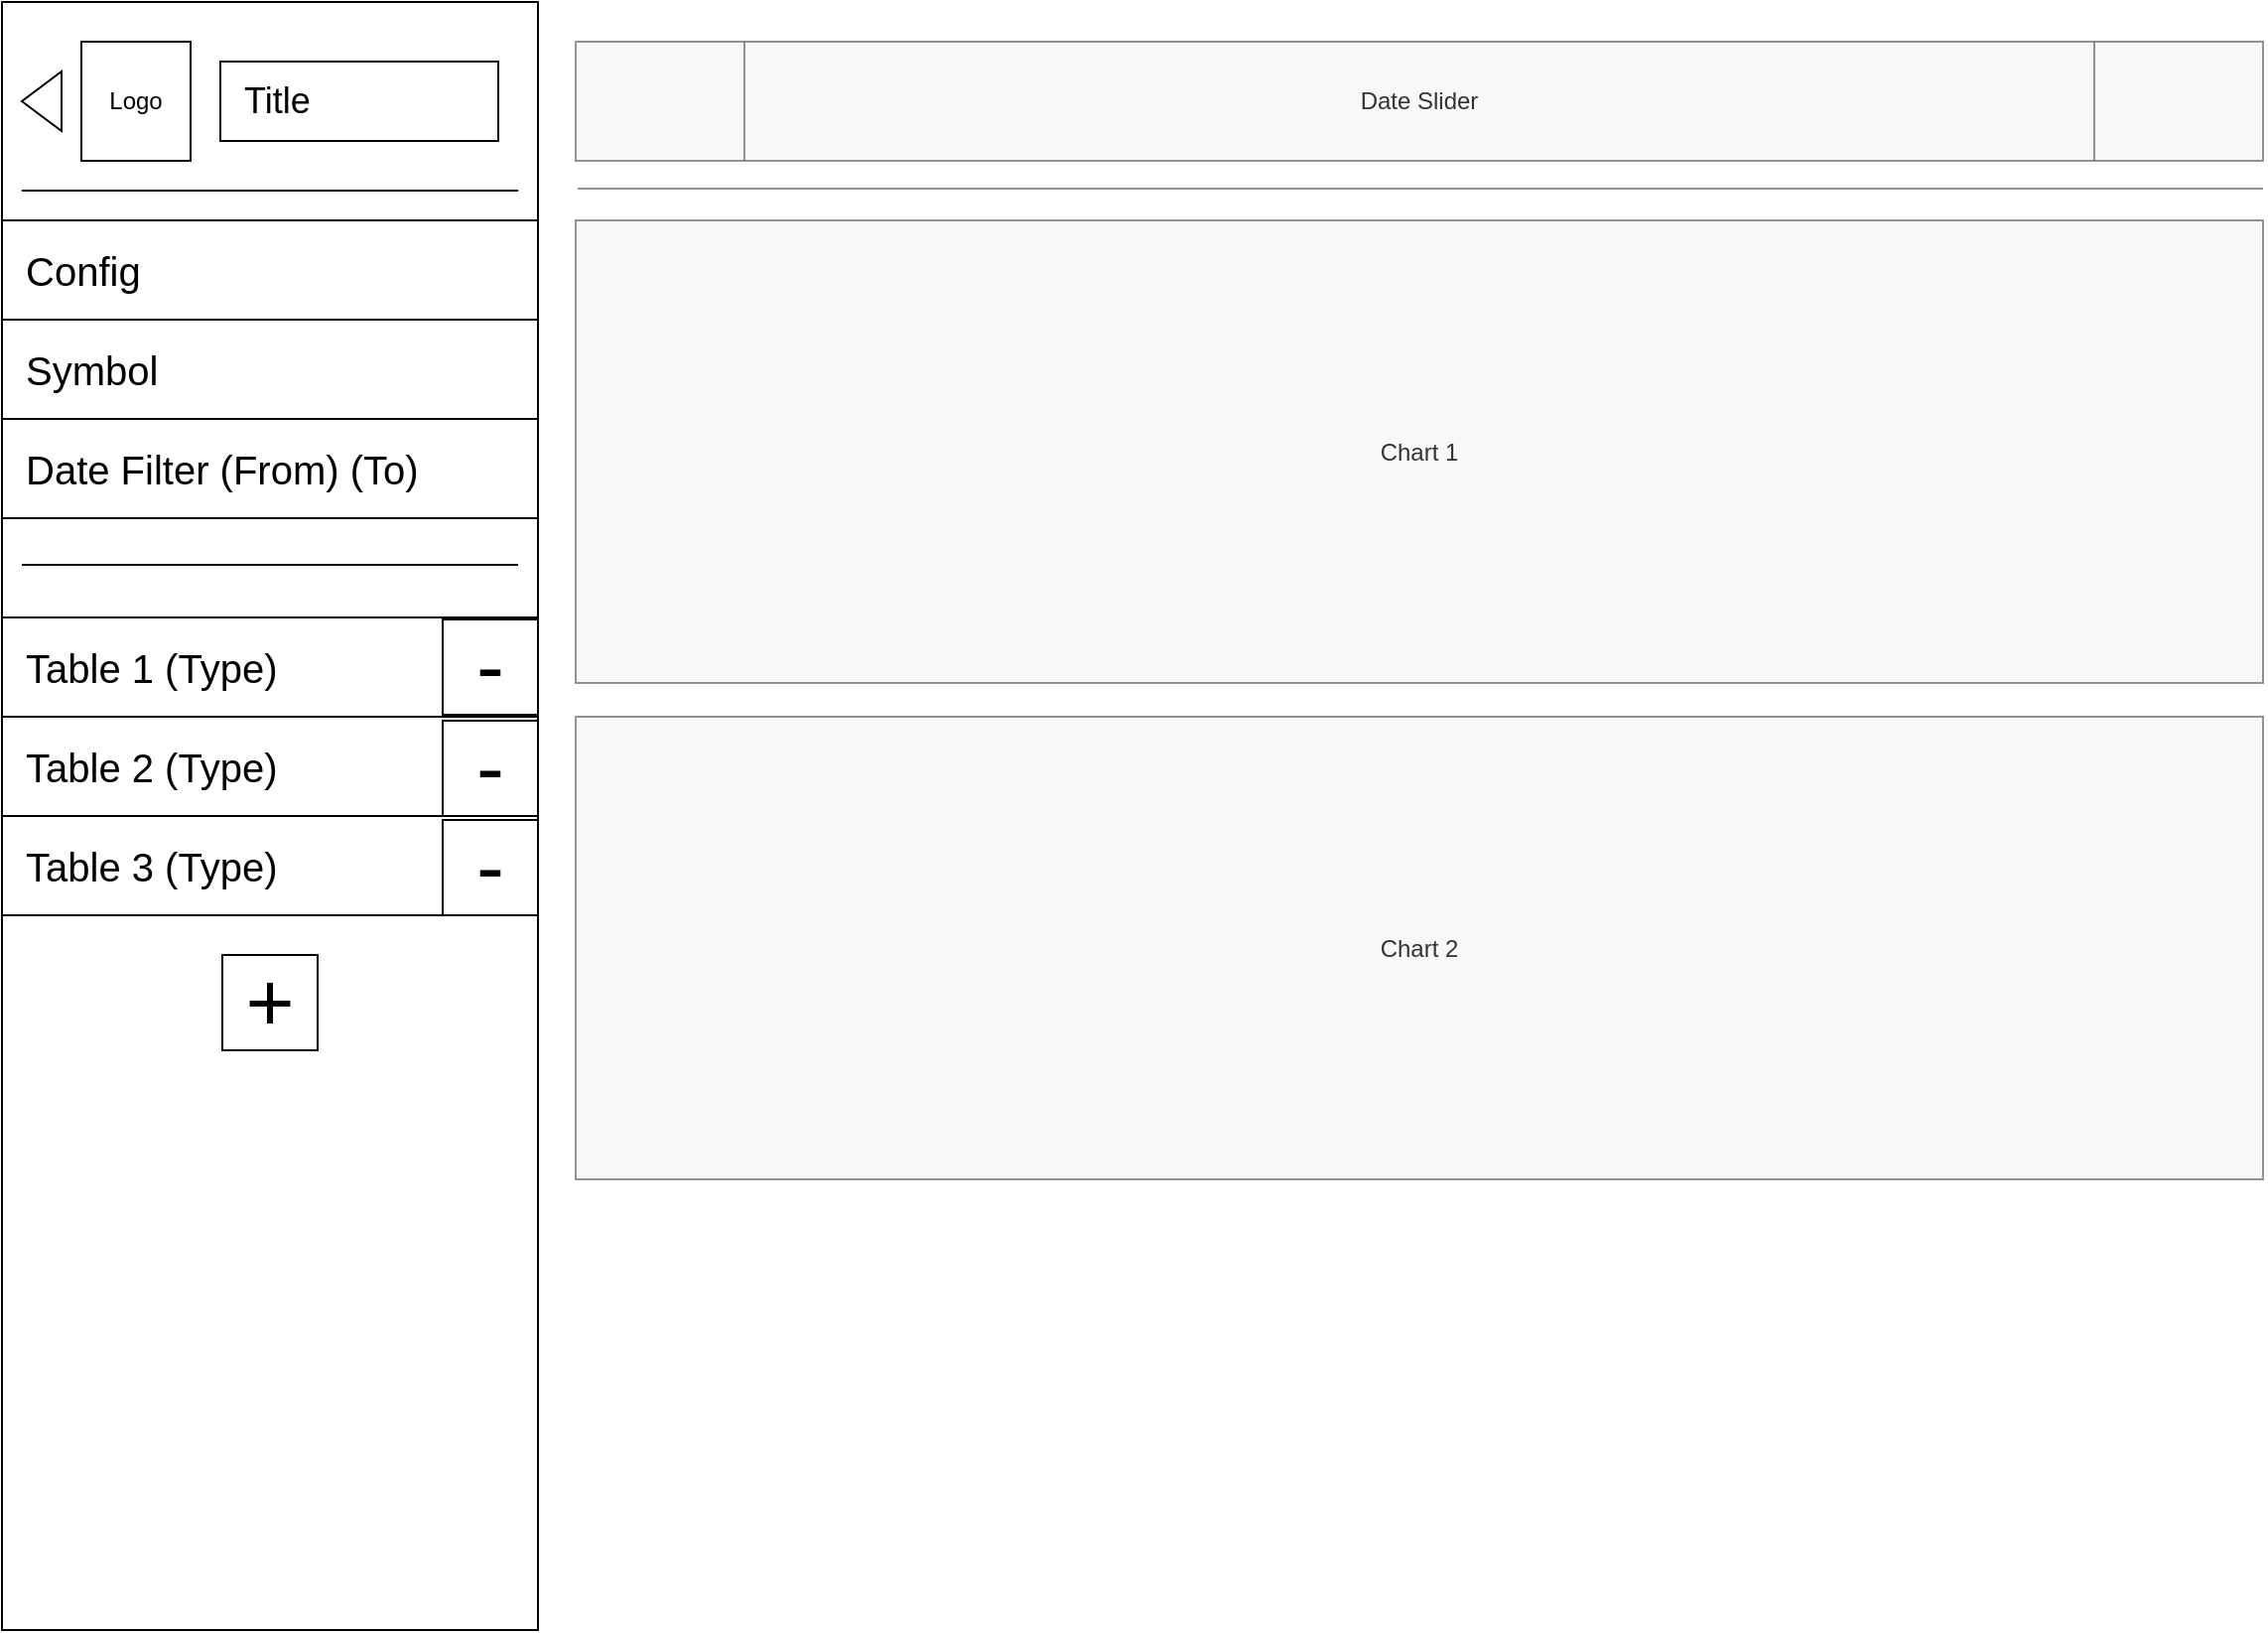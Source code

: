 <mxfile version="12.2.2" type="device" pages="6"><diagram id="vcpF3wvX3ar-29E41IMJ" name="Expanded Options"><mxGraphModel dx="1805" dy="1190" grid="1" gridSize="10" guides="1" tooltips="1" connect="1" arrows="1" fold="1" page="1" pageScale="1" pageWidth="1169" pageHeight="827" math="0" shadow="0"><root><mxCell id="0"/><mxCell id="1" parent="0"/><mxCell id="dUtFpPXj3SBVVwzJPfi9-1" value="Chart 1" style="rounded=0;whiteSpace=wrap;html=1;align=center;opacity=70;fillColor=#f5f5f5;strokeColor=#666666;fontColor=#333333;" parent="1" vertex="1"><mxGeometry x="290" y="110" width="850" height="233" as="geometry"/></mxCell><mxCell id="dUtFpPXj3SBVVwzJPfi9-2" value="Chart 2" style="rounded=0;whiteSpace=wrap;html=1;align=center;opacity=70;fillColor=#f5f5f5;strokeColor=#666666;fontColor=#333333;" parent="1" vertex="1"><mxGeometry x="290" y="360" width="850" height="233" as="geometry"/></mxCell><mxCell id="dUtFpPXj3SBVVwzJPfi9-3" value="" style="endArrow=none;html=1;opacity=70;fillColor=#f5f5f5;strokeColor=#666666;" parent="1" edge="1"><mxGeometry width="50" height="50" relative="1" as="geometry"><mxPoint x="291" y="94.0" as="sourcePoint"/><mxPoint x="1140" y="94" as="targetPoint"/></mxGeometry></mxCell><mxCell id="dUtFpPXj3SBVVwzJPfi9-4" value="Date Slider" style="shape=process;whiteSpace=wrap;html=1;backgroundOutline=1;align=center;opacity=70;fillColor=#f5f5f5;strokeColor=#666666;fontColor=#333333;" parent="1" vertex="1"><mxGeometry x="290" y="20" width="850" height="60" as="geometry"/></mxCell><mxCell id="plNB4Y8qLt00fZtuTLp0-1" value="" style="rounded=0;whiteSpace=wrap;html=1;" parent="1" vertex="1"><mxGeometry x="1" width="270" height="820" as="geometry"/></mxCell><mxCell id="plNB4Y8qLt00fZtuTLp0-2" value="Logo" style="rounded=0;whiteSpace=wrap;html=1;" parent="1" vertex="1"><mxGeometry x="41" y="20" width="55" height="60" as="geometry"/></mxCell><mxCell id="plNB4Y8qLt00fZtuTLp0-7" value="" style="endArrow=none;html=1;" parent="1" edge="1"><mxGeometry width="50" height="50" relative="1" as="geometry"><mxPoint x="261" y="95" as="sourcePoint"/><mxPoint x="11" y="95" as="targetPoint"/></mxGeometry></mxCell><mxCell id="plNB4Y8qLt00fZtuTLp0-8" value="&lt;font style=&quot;font-size: 20px&quot;&gt;Config&lt;/font&gt;" style="rounded=0;whiteSpace=wrap;html=1;align=left;spacingLeft=10;" parent="1" vertex="1"><mxGeometry x="1" y="110" width="270" height="50" as="geometry"/></mxCell><mxCell id="plNB4Y8qLt00fZtuTLp0-26" value="&lt;font style=&quot;font-size: 18px&quot;&gt;Title&lt;/font&gt;" style="rounded=0;whiteSpace=wrap;html=1;align=left;spacingLeft=10;" parent="1" vertex="1"><mxGeometry x="111" y="30" width="140" height="40" as="geometry"/></mxCell><mxCell id="plNB4Y8qLt00fZtuTLp0-33" value="" style="triangle;whiteSpace=wrap;html=1;align=left;rotation=-180;" parent="1" vertex="1"><mxGeometry x="11" y="35" width="20" height="30" as="geometry"/></mxCell><mxCell id="5sSUqrTJnv10UCMyIoX_-1" value="&lt;font style=&quot;font-size: 20px&quot;&gt;Table 1 (Type)&lt;/font&gt;" style="rounded=0;whiteSpace=wrap;html=1;align=left;spacingLeft=10;" parent="1" vertex="1"><mxGeometry x="1" y="310" width="270" height="50" as="geometry"/></mxCell><mxCell id="5sSUqrTJnv10UCMyIoX_-2" value="&lt;font style=&quot;font-size: 20px&quot;&gt;Table 2 (Type)&lt;/font&gt;" style="rounded=0;whiteSpace=wrap;html=1;align=left;spacingLeft=10;" parent="1" vertex="1"><mxGeometry x="1" y="360" width="270" height="50" as="geometry"/></mxCell><mxCell id="5sSUqrTJnv10UCMyIoX_-3" value="&lt;font style=&quot;font-size: 20px&quot;&gt;Table 3 (Type)&lt;/font&gt;" style="rounded=0;whiteSpace=wrap;html=1;align=left;spacingLeft=10;" parent="1" vertex="1"><mxGeometry x="1" y="410" width="270" height="50" as="geometry"/></mxCell><mxCell id="5sSUqrTJnv10UCMyIoX_-4" value="&lt;font style=&quot;font-size: 20px&quot;&gt;Date Filter (From) (To)&lt;/font&gt;" style="rounded=0;whiteSpace=wrap;html=1;align=left;spacingLeft=10;" parent="1" vertex="1"><mxGeometry x="1" y="210" width="270" height="50" as="geometry"/></mxCell><mxCell id="5sSUqrTJnv10UCMyIoX_-6" value="&lt;font style=&quot;font-size: 42px&quot;&gt;+&lt;/font&gt;" style="whiteSpace=wrap;html=1;aspect=fixed;align=center;" parent="1" vertex="1"><mxGeometry x="112" y="480" width="48" height="48" as="geometry"/></mxCell><mxCell id="5sSUqrTJnv10UCMyIoX_-7" value="&lt;font style=&quot;font-size: 20px&quot;&gt;Symbol&amp;nbsp;&lt;/font&gt;" style="rounded=0;whiteSpace=wrap;html=1;align=left;spacingLeft=10;" parent="1" vertex="1"><mxGeometry x="1" y="160" width="270" height="50" as="geometry"/></mxCell><mxCell id="5sSUqrTJnv10UCMyIoX_-9" value="" style="endArrow=none;html=1;" parent="1" edge="1"><mxGeometry width="50" height="50" relative="1" as="geometry"><mxPoint x="261" y="283.5" as="sourcePoint"/><mxPoint x="11" y="283.5" as="targetPoint"/></mxGeometry></mxCell><mxCell id="AJDTsNVlkvdGbrU3bg3x-1" value="&lt;font style=&quot;font-size: 42px&quot;&gt;-&lt;/font&gt;" style="whiteSpace=wrap;html=1;aspect=fixed;align=center;" vertex="1" parent="1"><mxGeometry x="223" y="311" width="48" height="48" as="geometry"/></mxCell><mxCell id="AJDTsNVlkvdGbrU3bg3x-2" value="&lt;font style=&quot;font-size: 42px&quot;&gt;-&lt;/font&gt;" style="whiteSpace=wrap;html=1;aspect=fixed;align=center;" vertex="1" parent="1"><mxGeometry x="223" y="362" width="48" height="48" as="geometry"/></mxCell><mxCell id="AJDTsNVlkvdGbrU3bg3x-3" value="&lt;font style=&quot;font-size: 42px&quot;&gt;-&lt;/font&gt;" style="whiteSpace=wrap;html=1;aspect=fixed;align=center;" vertex="1" parent="1"><mxGeometry x="223" y="412" width="48" height="48" as="geometry"/></mxCell></root></mxGraphModel></diagram><diagram id="jIpR_68fpQDvdgpxyyIG" name="Collapsed Options"><mxGraphModel dx="1444" dy="952" grid="1" gridSize="10" guides="1" tooltips="1" connect="1" arrows="1" fold="1" page="1" pageScale="1" pageWidth="1169" pageHeight="827" math="0" shadow="0"><root><mxCell id="3RZhWSknZ8Zhp3YgRH68-0"/><mxCell id="3RZhWSknZ8Zhp3YgRH68-1" parent="3RZhWSknZ8Zhp3YgRH68-0"/><mxCell id="ZO7V5nhZNibQ-UDZB_qX-0" value="" style="rounded=0;whiteSpace=wrap;html=1;" vertex="1" parent="3RZhWSknZ8Zhp3YgRH68-1"><mxGeometry x="1" width="79" height="820" as="geometry"/></mxCell><mxCell id="ZO7V5nhZNibQ-UDZB_qX-1" value="Logo" style="rounded=0;whiteSpace=wrap;html=1;" vertex="1" parent="3RZhWSknZ8Zhp3YgRH68-1"><mxGeometry x="13" y="20" width="55" height="60" as="geometry"/></mxCell><mxCell id="ZO7V5nhZNibQ-UDZB_qX-2" value="" style="endArrow=none;html=1;" edge="1" parent="3RZhWSknZ8Zhp3YgRH68-1"><mxGeometry width="50" height="50" relative="1" as="geometry"><mxPoint x="68" y="94" as="sourcePoint"/><mxPoint x="11" y="94" as="targetPoint"/></mxGeometry></mxCell><mxCell id="ZO7V5nhZNibQ-UDZB_qX-3" value="&lt;font style=&quot;font-size: 20px&quot;&gt;Logo&lt;/font&gt;" style="rounded=0;whiteSpace=wrap;html=1;align=left;spacingLeft=10;" vertex="1" parent="3RZhWSknZ8Zhp3YgRH68-1"><mxGeometry x="1" y="110" width="79" height="50" as="geometry"/></mxCell><mxCell id="ZO7V5nhZNibQ-UDZB_qX-4" value="&lt;font style=&quot;font-size: 20px&quot;&gt;Logo&lt;/font&gt;" style="rounded=0;whiteSpace=wrap;html=1;align=left;spacingLeft=10;" vertex="1" parent="3RZhWSknZ8Zhp3YgRH68-1"><mxGeometry x="1" y="160" width="79" height="50" as="geometry"/></mxCell><mxCell id="ZO7V5nhZNibQ-UDZB_qX-5" value="&lt;font style=&quot;font-size: 20px&quot;&gt;Logo&lt;/font&gt;" style="rounded=0;whiteSpace=wrap;html=1;align=left;spacingLeft=10;" vertex="1" parent="3RZhWSknZ8Zhp3YgRH68-1"><mxGeometry x="1" y="210" width="79" height="50" as="geometry"/></mxCell><mxCell id="ZO7V5nhZNibQ-UDZB_qX-19" value="Chart 1" style="rounded=0;whiteSpace=wrap;html=1;align=center;" vertex="1" parent="3RZhWSknZ8Zhp3YgRH68-1"><mxGeometry x="119" y="110" width="1012" height="233" as="geometry"/></mxCell><mxCell id="ZO7V5nhZNibQ-UDZB_qX-20" value="Chart 2" style="rounded=0;whiteSpace=wrap;html=1;align=center;" vertex="1" parent="3RZhWSknZ8Zhp3YgRH68-1"><mxGeometry x="119" y="360" width="1012" height="233" as="geometry"/></mxCell><mxCell id="Hukv8gk_AvY0xI63kaDn-0" value="" style="endArrow=none;html=1;" edge="1" parent="3RZhWSknZ8Zhp3YgRH68-1"><mxGeometry width="50" height="50" relative="1" as="geometry"><mxPoint x="120" y="94" as="sourcePoint"/><mxPoint x="1130" y="94" as="targetPoint"/></mxGeometry></mxCell><mxCell id="Hukv8gk_AvY0xI63kaDn-1" value="Date Slider" style="shape=process;whiteSpace=wrap;html=1;backgroundOutline=1;align=center;" vertex="1" parent="3RZhWSknZ8Zhp3YgRH68-1"><mxGeometry x="119" y="20" width="1011" height="60" as="geometry"/></mxCell></root></mxGraphModel></diagram><diagram id="9nQTVaNpPhuTVpDMwQxD" name="New Chart"><mxGraphModel dx="1444" dy="952" grid="1" gridSize="10" guides="1" tooltips="1" connect="1" arrows="1" fold="1" page="1" pageScale="1" pageWidth="1169" pageHeight="827" math="0" shadow="0"><root><mxCell id="PtmaT-V3KSELmYAzn7Xg-0"/><mxCell id="PtmaT-V3KSELmYAzn7Xg-1" parent="PtmaT-V3KSELmYAzn7Xg-0"/><mxCell id="h2Lzk7SB7bbaDN0SA7ex-0" value="Chart 1" style="rounded=0;whiteSpace=wrap;html=1;align=center;opacity=70;fillColor=#f5f5f5;strokeColor=#666666;fontColor=#333333;" vertex="1" parent="PtmaT-V3KSELmYAzn7Xg-1"><mxGeometry x="290" y="110" width="850" height="233" as="geometry"/></mxCell><mxCell id="h2Lzk7SB7bbaDN0SA7ex-1" value="Chart 2" style="rounded=0;whiteSpace=wrap;html=1;align=center;opacity=70;fillColor=#f5f5f5;strokeColor=#666666;fontColor=#333333;" vertex="1" parent="PtmaT-V3KSELmYAzn7Xg-1"><mxGeometry x="290" y="360" width="850" height="233" as="geometry"/></mxCell><mxCell id="h2Lzk7SB7bbaDN0SA7ex-2" value="" style="endArrow=none;html=1;opacity=70;fillColor=#f5f5f5;strokeColor=#666666;" edge="1" parent="PtmaT-V3KSELmYAzn7Xg-1"><mxGeometry width="50" height="50" relative="1" as="geometry"><mxPoint x="291" y="94" as="sourcePoint"/><mxPoint x="1140" y="94" as="targetPoint"/></mxGeometry></mxCell><mxCell id="h2Lzk7SB7bbaDN0SA7ex-3" value="Date Slider" style="shape=process;whiteSpace=wrap;html=1;backgroundOutline=1;align=center;opacity=70;fillColor=#f5f5f5;strokeColor=#666666;fontColor=#333333;" vertex="1" parent="PtmaT-V3KSELmYAzn7Xg-1"><mxGeometry x="290" y="20" width="850" height="60" as="geometry"/></mxCell><mxCell id="h2Lzk7SB7bbaDN0SA7ex-4" value="" style="rounded=0;whiteSpace=wrap;html=1;fillColor=#f5f5f5;strokeColor=#666666;fontColor=#333333;" vertex="1" parent="PtmaT-V3KSELmYAzn7Xg-1"><mxGeometry x="1" width="270" height="820" as="geometry"/></mxCell><mxCell id="h2Lzk7SB7bbaDN0SA7ex-5" value="Logo" style="rounded=0;whiteSpace=wrap;html=1;fillColor=#f5f5f5;strokeColor=#666666;fontColor=#333333;" vertex="1" parent="PtmaT-V3KSELmYAzn7Xg-1"><mxGeometry x="41" y="20" width="55" height="60" as="geometry"/></mxCell><mxCell id="h2Lzk7SB7bbaDN0SA7ex-6" value="" style="endArrow=none;html=1;fillColor=#f5f5f5;strokeColor=#666666;" edge="1" parent="PtmaT-V3KSELmYAzn7Xg-1"><mxGeometry width="50" height="50" relative="1" as="geometry"><mxPoint x="261" y="95" as="sourcePoint"/><mxPoint x="11" y="95" as="targetPoint"/></mxGeometry></mxCell><mxCell id="h2Lzk7SB7bbaDN0SA7ex-7" value="&lt;font style=&quot;font-size: 20px&quot;&gt;Config&lt;/font&gt;" style="rounded=0;whiteSpace=wrap;html=1;align=left;spacingLeft=10;fillColor=#f5f5f5;strokeColor=#666666;fontColor=#333333;" vertex="1" parent="PtmaT-V3KSELmYAzn7Xg-1"><mxGeometry x="1" y="110" width="270" height="50" as="geometry"/></mxCell><mxCell id="h2Lzk7SB7bbaDN0SA7ex-8" value="&lt;font style=&quot;font-size: 18px&quot;&gt;Title&lt;/font&gt;" style="rounded=0;whiteSpace=wrap;html=1;align=left;spacingLeft=10;fillColor=#f5f5f5;strokeColor=#666666;fontColor=#333333;" vertex="1" parent="PtmaT-V3KSELmYAzn7Xg-1"><mxGeometry x="111" y="30" width="140" height="40" as="geometry"/></mxCell><mxCell id="h2Lzk7SB7bbaDN0SA7ex-9" value="" style="triangle;whiteSpace=wrap;html=1;align=left;rotation=-180;fillColor=#f5f5f5;strokeColor=#666666;fontColor=#333333;" vertex="1" parent="PtmaT-V3KSELmYAzn7Xg-1"><mxGeometry x="11" y="35" width="20" height="30" as="geometry"/></mxCell><mxCell id="h2Lzk7SB7bbaDN0SA7ex-10" value="&lt;font style=&quot;font-size: 20px&quot;&gt;Table 1 (Type)&lt;/font&gt;" style="rounded=0;whiteSpace=wrap;html=1;align=left;spacingLeft=10;fillColor=#f5f5f5;strokeColor=#666666;fontColor=#333333;" vertex="1" parent="PtmaT-V3KSELmYAzn7Xg-1"><mxGeometry x="1" y="310" width="270" height="50" as="geometry"/></mxCell><mxCell id="h2Lzk7SB7bbaDN0SA7ex-11" value="&lt;font style=&quot;font-size: 20px&quot;&gt;Table 2 (Type)&lt;/font&gt;" style="rounded=0;whiteSpace=wrap;html=1;align=left;spacingLeft=10;fillColor=#f5f5f5;strokeColor=#666666;fontColor=#333333;" vertex="1" parent="PtmaT-V3KSELmYAzn7Xg-1"><mxGeometry x="1" y="360" width="270" height="50" as="geometry"/></mxCell><mxCell id="h2Lzk7SB7bbaDN0SA7ex-12" value="&lt;font style=&quot;font-size: 20px&quot;&gt;Table 3 (Type)&lt;/font&gt;" style="rounded=0;whiteSpace=wrap;html=1;align=left;spacingLeft=10;fillColor=#f5f5f5;strokeColor=#666666;fontColor=#333333;" vertex="1" parent="PtmaT-V3KSELmYAzn7Xg-1"><mxGeometry x="1" y="410" width="270" height="50" as="geometry"/></mxCell><mxCell id="h2Lzk7SB7bbaDN0SA7ex-13" value="&lt;font style=&quot;font-size: 20px&quot;&gt;Date Filter (From) (To)&lt;/font&gt;" style="rounded=0;whiteSpace=wrap;html=1;align=left;spacingLeft=10;fillColor=#f5f5f5;strokeColor=#666666;fontColor=#333333;" vertex="1" parent="PtmaT-V3KSELmYAzn7Xg-1"><mxGeometry x="1" y="210" width="270" height="50" as="geometry"/></mxCell><mxCell id="h2Lzk7SB7bbaDN0SA7ex-14" value="&lt;font style=&quot;font-size: 42px&quot;&gt;+&lt;/font&gt;" style="whiteSpace=wrap;html=1;aspect=fixed;align=center;fillColor=#f5f5f5;strokeColor=#666666;fontColor=#333333;" vertex="1" parent="PtmaT-V3KSELmYAzn7Xg-1"><mxGeometry x="112" y="480" width="48" height="48" as="geometry"/></mxCell><mxCell id="h2Lzk7SB7bbaDN0SA7ex-15" value="&lt;font style=&quot;font-size: 20px&quot;&gt;Symbol&amp;nbsp;&lt;/font&gt;" style="rounded=0;whiteSpace=wrap;html=1;align=left;spacingLeft=10;fillColor=#f5f5f5;strokeColor=#666666;fontColor=#333333;" vertex="1" parent="PtmaT-V3KSELmYAzn7Xg-1"><mxGeometry x="1" y="160" width="270" height="50" as="geometry"/></mxCell><mxCell id="h2Lzk7SB7bbaDN0SA7ex-16" value="" style="endArrow=none;html=1;fillColor=#f5f5f5;strokeColor=#666666;" edge="1" parent="PtmaT-V3KSELmYAzn7Xg-1"><mxGeometry width="50" height="50" relative="1" as="geometry"><mxPoint x="261" y="283.5" as="sourcePoint"/><mxPoint x="11" y="283.5" as="targetPoint"/></mxGeometry></mxCell><mxCell id="oYif7YsUqvG-U0qRR8Gr-2" value="" style="rounded=1;whiteSpace=wrap;html=1;fontSize=18;align=left;arcSize=4;" vertex="1" parent="PtmaT-V3KSELmYAzn7Xg-1"><mxGeometry x="210" y="104" width="790" height="396" as="geometry"/></mxCell><mxCell id="oYif7YsUqvG-U0qRR8Gr-3" value="Label" style="rounded=0;whiteSpace=wrap;html=1;fontSize=18;align=left;spacingLeft=10;" vertex="1" parent="PtmaT-V3KSELmYAzn7Xg-1"><mxGeometry x="230" y="130" width="740" height="60" as="geometry"/></mxCell><mxCell id="oYif7YsUqvG-U0qRR8Gr-5" value="Metric (Dropdown with search) (High vs low , Volume , Open , Close )" style="rounded=0;whiteSpace=wrap;html=1;fontSize=18;align=left;spacingLeft=10;" vertex="1" parent="PtmaT-V3KSELmYAzn7Xg-1"><mxGeometry x="230" y="200" width="740" height="60" as="geometry"/></mxCell><mxCell id="oYif7YsUqvG-U0qRR8Gr-6" value="Type (Dropdown with search) ( Bar , Line , Area , candle )" style="rounded=0;whiteSpace=wrap;html=1;fontSize=18;align=left;spacingLeft=10;" vertex="1" parent="PtmaT-V3KSELmYAzn7Xg-1"><mxGeometry x="230" y="272" width="740" height="60" as="geometry"/></mxCell><mxCell id="h66z4oycvXU-Q-vO_8N2-0" value="cancel" style="rounded=0;whiteSpace=wrap;html=1;fontSize=18;align=center;" vertex="1" parent="PtmaT-V3KSELmYAzn7Xg-1"><mxGeometry x="715" y="420" width="120" height="60" as="geometry"/></mxCell><mxCell id="h66z4oycvXU-Q-vO_8N2-1" value="Ok" style="rounded=0;whiteSpace=wrap;html=1;fontSize=18;align=center;" vertex="1" parent="PtmaT-V3KSELmYAzn7Xg-1"><mxGeometry x="850" y="420" width="120" height="60" as="geometry"/></mxCell></root></mxGraphModel></diagram><diagram id="7Ibnhez4AHd_SazjWH7_" name="Configs"><mxGraphModel dx="1444" dy="952" grid="1" gridSize="10" guides="1" tooltips="1" connect="1" arrows="1" fold="1" page="1" pageScale="1" pageWidth="1169" pageHeight="827" math="0" shadow="0"><root><mxCell id="-zypIA09pLao9LL_yCcn-0"/><mxCell id="-zypIA09pLao9LL_yCcn-1" parent="-zypIA09pLao9LL_yCcn-0"/><mxCell id="AcDVjXg5tICfCnUzzCCx-0" value="Chart 1" style="rounded=0;whiteSpace=wrap;html=1;align=center;opacity=70;fillColor=#f5f5f5;strokeColor=#666666;fontColor=#333333;" vertex="1" parent="-zypIA09pLao9LL_yCcn-1"><mxGeometry x="290" y="110" width="850" height="233" as="geometry"/></mxCell><mxCell id="AcDVjXg5tICfCnUzzCCx-1" value="Chart 2" style="rounded=0;whiteSpace=wrap;html=1;align=center;opacity=70;fillColor=#f5f5f5;strokeColor=#666666;fontColor=#333333;" vertex="1" parent="-zypIA09pLao9LL_yCcn-1"><mxGeometry x="290" y="360" width="850" height="233" as="geometry"/></mxCell><mxCell id="AcDVjXg5tICfCnUzzCCx-2" value="" style="endArrow=none;html=1;opacity=70;fillColor=#f5f5f5;strokeColor=#666666;" edge="1" parent="-zypIA09pLao9LL_yCcn-1"><mxGeometry width="50" height="50" relative="1" as="geometry"><mxPoint x="291" y="94" as="sourcePoint"/><mxPoint x="1140" y="94" as="targetPoint"/></mxGeometry></mxCell><mxCell id="AcDVjXg5tICfCnUzzCCx-3" value="Date Slider" style="shape=process;whiteSpace=wrap;html=1;backgroundOutline=1;align=center;opacity=70;fillColor=#f5f5f5;strokeColor=#666666;fontColor=#333333;" vertex="1" parent="-zypIA09pLao9LL_yCcn-1"><mxGeometry x="290" y="20" width="850" height="60" as="geometry"/></mxCell><mxCell id="AcDVjXg5tICfCnUzzCCx-4" value="" style="rounded=0;whiteSpace=wrap;html=1;fillColor=#f5f5f5;strokeColor=#666666;fontColor=#333333;" vertex="1" parent="-zypIA09pLao9LL_yCcn-1"><mxGeometry x="1" width="270" height="820" as="geometry"/></mxCell><mxCell id="AcDVjXg5tICfCnUzzCCx-5" value="Logo" style="rounded=0;whiteSpace=wrap;html=1;fillColor=#f5f5f5;strokeColor=#666666;fontColor=#333333;" vertex="1" parent="-zypIA09pLao9LL_yCcn-1"><mxGeometry x="41" y="20" width="55" height="60" as="geometry"/></mxCell><mxCell id="AcDVjXg5tICfCnUzzCCx-6" value="" style="endArrow=none;html=1;fillColor=#f5f5f5;strokeColor=#666666;" edge="1" parent="-zypIA09pLao9LL_yCcn-1"><mxGeometry width="50" height="50" relative="1" as="geometry"><mxPoint x="261" y="95" as="sourcePoint"/><mxPoint x="11" y="95" as="targetPoint"/></mxGeometry></mxCell><mxCell id="AcDVjXg5tICfCnUzzCCx-7" value="&lt;font style=&quot;font-size: 20px&quot;&gt;Config&lt;/font&gt;" style="rounded=0;whiteSpace=wrap;html=1;align=left;spacingLeft=10;fillColor=#f5f5f5;strokeColor=#666666;fontColor=#333333;" vertex="1" parent="-zypIA09pLao9LL_yCcn-1"><mxGeometry x="1" y="110" width="270" height="50" as="geometry"/></mxCell><mxCell id="AcDVjXg5tICfCnUzzCCx-8" value="&lt;font style=&quot;font-size: 18px&quot;&gt;Title&lt;/font&gt;" style="rounded=0;whiteSpace=wrap;html=1;align=left;spacingLeft=10;fillColor=#f5f5f5;strokeColor=#666666;fontColor=#333333;" vertex="1" parent="-zypIA09pLao9LL_yCcn-1"><mxGeometry x="111" y="30" width="140" height="40" as="geometry"/></mxCell><mxCell id="AcDVjXg5tICfCnUzzCCx-9" value="" style="triangle;whiteSpace=wrap;html=1;align=left;rotation=-180;fillColor=#f5f5f5;strokeColor=#666666;fontColor=#333333;" vertex="1" parent="-zypIA09pLao9LL_yCcn-1"><mxGeometry x="11" y="35" width="20" height="30" as="geometry"/></mxCell><mxCell id="AcDVjXg5tICfCnUzzCCx-10" value="&lt;font style=&quot;font-size: 20px&quot;&gt;Table 1 (Type)&lt;/font&gt;" style="rounded=0;whiteSpace=wrap;html=1;align=left;spacingLeft=10;fillColor=#f5f5f5;strokeColor=#666666;fontColor=#333333;" vertex="1" parent="-zypIA09pLao9LL_yCcn-1"><mxGeometry x="1" y="310" width="270" height="50" as="geometry"/></mxCell><mxCell id="AcDVjXg5tICfCnUzzCCx-11" value="&lt;font style=&quot;font-size: 20px&quot;&gt;Table 2 (Type)&lt;/font&gt;" style="rounded=0;whiteSpace=wrap;html=1;align=left;spacingLeft=10;fillColor=#f5f5f5;strokeColor=#666666;fontColor=#333333;" vertex="1" parent="-zypIA09pLao9LL_yCcn-1"><mxGeometry x="1" y="360" width="270" height="50" as="geometry"/></mxCell><mxCell id="AcDVjXg5tICfCnUzzCCx-12" value="&lt;font style=&quot;font-size: 20px&quot;&gt;Table 3 (Type)&lt;/font&gt;" style="rounded=0;whiteSpace=wrap;html=1;align=left;spacingLeft=10;fillColor=#f5f5f5;strokeColor=#666666;fontColor=#333333;" vertex="1" parent="-zypIA09pLao9LL_yCcn-1"><mxGeometry x="1" y="410" width="270" height="50" as="geometry"/></mxCell><mxCell id="AcDVjXg5tICfCnUzzCCx-13" value="&lt;font style=&quot;font-size: 20px&quot;&gt;Date Filter (From) (To)&lt;/font&gt;" style="rounded=0;whiteSpace=wrap;html=1;align=left;spacingLeft=10;fillColor=#f5f5f5;strokeColor=#666666;fontColor=#333333;" vertex="1" parent="-zypIA09pLao9LL_yCcn-1"><mxGeometry x="1" y="210" width="270" height="50" as="geometry"/></mxCell><mxCell id="AcDVjXg5tICfCnUzzCCx-14" value="&lt;font style=&quot;font-size: 42px&quot;&gt;+&lt;/font&gt;" style="whiteSpace=wrap;html=1;aspect=fixed;align=center;fillColor=#f5f5f5;strokeColor=#666666;fontColor=#333333;" vertex="1" parent="-zypIA09pLao9LL_yCcn-1"><mxGeometry x="112" y="480" width="48" height="48" as="geometry"/></mxCell><mxCell id="AcDVjXg5tICfCnUzzCCx-15" value="&lt;font style=&quot;font-size: 20px&quot;&gt;Symbol&amp;nbsp;&lt;/font&gt;" style="rounded=0;whiteSpace=wrap;html=1;align=left;spacingLeft=10;fillColor=#f5f5f5;strokeColor=#666666;fontColor=#333333;" vertex="1" parent="-zypIA09pLao9LL_yCcn-1"><mxGeometry x="1" y="160" width="270" height="50" as="geometry"/></mxCell><mxCell id="AcDVjXg5tICfCnUzzCCx-16" value="" style="endArrow=none;html=1;fillColor=#f5f5f5;strokeColor=#666666;" edge="1" parent="-zypIA09pLao9LL_yCcn-1"><mxGeometry width="50" height="50" relative="1" as="geometry"><mxPoint x="261" y="283.5" as="sourcePoint"/><mxPoint x="11" y="283.5" as="targetPoint"/></mxGeometry></mxCell><mxCell id="AcDVjXg5tICfCnUzzCCx-17" value="" style="rounded=1;whiteSpace=wrap;html=1;fontSize=18;align=left;arcSize=4;" vertex="1" parent="-zypIA09pLao9LL_yCcn-1"><mxGeometry x="210" y="104" width="790" height="396" as="geometry"/></mxCell><mxCell id="AcDVjXg5tICfCnUzzCCx-18" value="API" style="rounded=0;whiteSpace=wrap;html=1;fontSize=18;align=left;spacingLeft=10;" vertex="1" parent="-zypIA09pLao9LL_yCcn-1"><mxGeometry x="230" y="130" width="190" height="60" as="geometry"/></mxCell><mxCell id="AcDVjXg5tICfCnUzzCCx-19" value="API Key" style="rounded=0;whiteSpace=wrap;html=1;fontSize=18;align=left;spacingLeft=10;" vertex="1" parent="-zypIA09pLao9LL_yCcn-1"><mxGeometry x="230" y="200" width="190" height="60" as="geometry"/></mxCell><mxCell id="AcDVjXg5tICfCnUzzCCx-20" value="Description on how to get api key" style="rounded=0;whiteSpace=wrap;html=1;fontSize=18;align=left;spacingLeft=10;" vertex="1" parent="-zypIA09pLao9LL_yCcn-1"><mxGeometry x="230" y="272" width="740" height="128" as="geometry"/></mxCell><mxCell id="AcDVjXg5tICfCnUzzCCx-21" value="Drop down with Search" style="rounded=0;whiteSpace=wrap;html=1;fontSize=18;align=left;spacingLeft=10;" vertex="1" parent="-zypIA09pLao9LL_yCcn-1"><mxGeometry x="430" y="130" width="540" height="60" as="geometry"/></mxCell><mxCell id="AcDVjXg5tICfCnUzzCCx-22" value="Enter Here ..." style="rounded=0;whiteSpace=wrap;html=1;fontSize=18;align=left;spacingLeft=10;" vertex="1" parent="-zypIA09pLao9LL_yCcn-1"><mxGeometry x="430" y="201" width="540" height="60" as="geometry"/></mxCell><mxCell id="APTyrpDeAbVoBsRG7sbj-0" value="cancel" style="rounded=0;whiteSpace=wrap;html=1;fontSize=18;align=center;" vertex="1" parent="-zypIA09pLao9LL_yCcn-1"><mxGeometry x="715" y="420" width="120" height="60" as="geometry"/></mxCell><mxCell id="APTyrpDeAbVoBsRG7sbj-1" value="Ok" style="rounded=0;whiteSpace=wrap;html=1;fontSize=18;align=center;" vertex="1" parent="-zypIA09pLao9LL_yCcn-1"><mxGeometry x="850" y="420" width="120" height="60" as="geometry"/></mxCell></root></mxGraphModel></diagram><diagram id="qxdO54EPIc5CxnVdJ3iC" name="Symbol"><mxGraphModel dx="1444" dy="952" grid="1" gridSize="10" guides="1" tooltips="1" connect="1" arrows="1" fold="1" page="1" pageScale="1" pageWidth="1169" pageHeight="827" math="0" shadow="0"><root><mxCell id="uzBQLBHfV5fav9YgDMfh-0"/><mxCell id="uzBQLBHfV5fav9YgDMfh-1" parent="uzBQLBHfV5fav9YgDMfh-0"/><mxCell id="HvtdguAOEfQaVyV0ih4w-0" value="Chart 1" style="rounded=0;whiteSpace=wrap;html=1;align=center;opacity=70;fillColor=#f5f5f5;strokeColor=#666666;fontColor=#333333;" vertex="1" parent="uzBQLBHfV5fav9YgDMfh-1"><mxGeometry x="290" y="110" width="850" height="233" as="geometry"/></mxCell><mxCell id="HvtdguAOEfQaVyV0ih4w-1" value="Chart 2" style="rounded=0;whiteSpace=wrap;html=1;align=center;opacity=70;fillColor=#f5f5f5;strokeColor=#666666;fontColor=#333333;" vertex="1" parent="uzBQLBHfV5fav9YgDMfh-1"><mxGeometry x="290" y="360" width="850" height="233" as="geometry"/></mxCell><mxCell id="HvtdguAOEfQaVyV0ih4w-2" value="" style="endArrow=none;html=1;opacity=70;fillColor=#f5f5f5;strokeColor=#666666;" edge="1" parent="uzBQLBHfV5fav9YgDMfh-1"><mxGeometry width="50" height="50" relative="1" as="geometry"><mxPoint x="291" y="94" as="sourcePoint"/><mxPoint x="1140" y="94" as="targetPoint"/></mxGeometry></mxCell><mxCell id="HvtdguAOEfQaVyV0ih4w-3" value="Date Slider" style="shape=process;whiteSpace=wrap;html=1;backgroundOutline=1;align=center;opacity=70;fillColor=#f5f5f5;strokeColor=#666666;fontColor=#333333;" vertex="1" parent="uzBQLBHfV5fav9YgDMfh-1"><mxGeometry x="290" y="20" width="850" height="60" as="geometry"/></mxCell><mxCell id="HvtdguAOEfQaVyV0ih4w-4" value="" style="rounded=0;whiteSpace=wrap;html=1;fillColor=#f5f5f5;strokeColor=#666666;fontColor=#333333;" vertex="1" parent="uzBQLBHfV5fav9YgDMfh-1"><mxGeometry x="1" width="270" height="820" as="geometry"/></mxCell><mxCell id="HvtdguAOEfQaVyV0ih4w-5" value="Logo" style="rounded=0;whiteSpace=wrap;html=1;fillColor=#f5f5f5;strokeColor=#666666;fontColor=#333333;" vertex="1" parent="uzBQLBHfV5fav9YgDMfh-1"><mxGeometry x="41" y="20" width="55" height="60" as="geometry"/></mxCell><mxCell id="HvtdguAOEfQaVyV0ih4w-6" value="" style="endArrow=none;html=1;fillColor=#f5f5f5;strokeColor=#666666;" edge="1" parent="uzBQLBHfV5fav9YgDMfh-1"><mxGeometry width="50" height="50" relative="1" as="geometry"><mxPoint x="261" y="95" as="sourcePoint"/><mxPoint x="11" y="95" as="targetPoint"/></mxGeometry></mxCell><mxCell id="HvtdguAOEfQaVyV0ih4w-7" value="&lt;font style=&quot;font-size: 20px&quot;&gt;Config&lt;/font&gt;" style="rounded=0;whiteSpace=wrap;html=1;align=left;spacingLeft=10;fillColor=#f5f5f5;strokeColor=#666666;fontColor=#333333;" vertex="1" parent="uzBQLBHfV5fav9YgDMfh-1"><mxGeometry x="1" y="110" width="270" height="50" as="geometry"/></mxCell><mxCell id="HvtdguAOEfQaVyV0ih4w-8" value="&lt;font style=&quot;font-size: 18px&quot;&gt;Title&lt;/font&gt;" style="rounded=0;whiteSpace=wrap;html=1;align=left;spacingLeft=10;fillColor=#f5f5f5;strokeColor=#666666;fontColor=#333333;" vertex="1" parent="uzBQLBHfV5fav9YgDMfh-1"><mxGeometry x="111" y="30" width="140" height="40" as="geometry"/></mxCell><mxCell id="HvtdguAOEfQaVyV0ih4w-9" value="" style="triangle;whiteSpace=wrap;html=1;align=left;rotation=-180;fillColor=#f5f5f5;strokeColor=#666666;fontColor=#333333;" vertex="1" parent="uzBQLBHfV5fav9YgDMfh-1"><mxGeometry x="11" y="35" width="20" height="30" as="geometry"/></mxCell><mxCell id="HvtdguAOEfQaVyV0ih4w-10" value="&lt;font style=&quot;font-size: 20px&quot;&gt;Table 1 (Type)&lt;/font&gt;" style="rounded=0;whiteSpace=wrap;html=1;align=left;spacingLeft=10;fillColor=#f5f5f5;strokeColor=#666666;fontColor=#333333;" vertex="1" parent="uzBQLBHfV5fav9YgDMfh-1"><mxGeometry x="1" y="310" width="270" height="50" as="geometry"/></mxCell><mxCell id="HvtdguAOEfQaVyV0ih4w-11" value="&lt;font style=&quot;font-size: 20px&quot;&gt;Table 2 (Type)&lt;/font&gt;" style="rounded=0;whiteSpace=wrap;html=1;align=left;spacingLeft=10;fillColor=#f5f5f5;strokeColor=#666666;fontColor=#333333;" vertex="1" parent="uzBQLBHfV5fav9YgDMfh-1"><mxGeometry x="1" y="360" width="270" height="50" as="geometry"/></mxCell><mxCell id="HvtdguAOEfQaVyV0ih4w-12" value="&lt;font style=&quot;font-size: 20px&quot;&gt;Table 3 (Type)&lt;/font&gt;" style="rounded=0;whiteSpace=wrap;html=1;align=left;spacingLeft=10;fillColor=#f5f5f5;strokeColor=#666666;fontColor=#333333;" vertex="1" parent="uzBQLBHfV5fav9YgDMfh-1"><mxGeometry x="1" y="410" width="270" height="50" as="geometry"/></mxCell><mxCell id="HvtdguAOEfQaVyV0ih4w-13" value="&lt;font style=&quot;font-size: 20px&quot;&gt;Date Filter (From) (To)&lt;/font&gt;" style="rounded=0;whiteSpace=wrap;html=1;align=left;spacingLeft=10;fillColor=#f5f5f5;strokeColor=#666666;fontColor=#333333;" vertex="1" parent="uzBQLBHfV5fav9YgDMfh-1"><mxGeometry x="1" y="210" width="270" height="50" as="geometry"/></mxCell><mxCell id="HvtdguAOEfQaVyV0ih4w-14" value="&lt;font style=&quot;font-size: 42px&quot;&gt;+&lt;/font&gt;" style="whiteSpace=wrap;html=1;aspect=fixed;align=center;fillColor=#f5f5f5;strokeColor=#666666;fontColor=#333333;" vertex="1" parent="uzBQLBHfV5fav9YgDMfh-1"><mxGeometry x="112" y="480" width="48" height="48" as="geometry"/></mxCell><mxCell id="HvtdguAOEfQaVyV0ih4w-15" value="&lt;font style=&quot;font-size: 20px&quot;&gt;Symbol&amp;nbsp;&lt;/font&gt;" style="rounded=0;whiteSpace=wrap;html=1;align=left;spacingLeft=10;fillColor=#f5f5f5;strokeColor=#666666;fontColor=#333333;" vertex="1" parent="uzBQLBHfV5fav9YgDMfh-1"><mxGeometry x="1" y="160" width="270" height="50" as="geometry"/></mxCell><mxCell id="HvtdguAOEfQaVyV0ih4w-16" value="" style="endArrow=none;html=1;fillColor=#f5f5f5;strokeColor=#666666;" edge="1" parent="uzBQLBHfV5fav9YgDMfh-1"><mxGeometry width="50" height="50" relative="1" as="geometry"><mxPoint x="261" y="283.5" as="sourcePoint"/><mxPoint x="11" y="283.5" as="targetPoint"/></mxGeometry></mxCell><mxCell id="HvtdguAOEfQaVyV0ih4w-17" value="" style="rounded=1;whiteSpace=wrap;html=1;fontSize=18;align=left;arcSize=4;" vertex="1" parent="uzBQLBHfV5fav9YgDMfh-1"><mxGeometry x="210" y="104" width="790" height="396" as="geometry"/></mxCell><mxCell id="HvtdguAOEfQaVyV0ih4w-20" value="Scrollable list of results" style="rounded=0;whiteSpace=wrap;html=1;fontSize=18;align=left;spacingLeft=10;" vertex="1" parent="uzBQLBHfV5fav9YgDMfh-1"><mxGeometry x="230" y="205" width="740" height="190" as="geometry"/></mxCell><mxCell id="HvtdguAOEfQaVyV0ih4w-21" value="Search Bar" style="rounded=0;whiteSpace=wrap;html=1;fontSize=18;align=left;spacingLeft=10;" vertex="1" parent="uzBQLBHfV5fav9YgDMfh-1"><mxGeometry x="230" y="130" width="740" height="60" as="geometry"/></mxCell><mxCell id="HvtdguAOEfQaVyV0ih4w-23" value="cancel" style="rounded=0;whiteSpace=wrap;html=1;fontSize=18;align=center;" vertex="1" parent="uzBQLBHfV5fav9YgDMfh-1"><mxGeometry x="715" y="420" width="120" height="60" as="geometry"/></mxCell><mxCell id="HvtdguAOEfQaVyV0ih4w-24" value="Ok" style="rounded=0;whiteSpace=wrap;html=1;fontSize=18;align=center;" vertex="1" parent="uzBQLBHfV5fav9YgDMfh-1"><mxGeometry x="850" y="420" width="120" height="60" as="geometry"/></mxCell><mxCell id="HvtdguAOEfQaVyV0ih4w-25" value="" style="shape=process;whiteSpace=wrap;html=1;backgroundOutline=1;fontSize=18;align=left;rotation=90;" vertex="1" parent="uzBQLBHfV5fav9YgDMfh-1"><mxGeometry x="860" y="285" width="190" height="30" as="geometry"/></mxCell></root></mxGraphModel></diagram><diagram id="I5kN2amckbJoqW_Rpret" name="Date Filter"><mxGraphModel dx="1444" dy="952" grid="1" gridSize="10" guides="1" tooltips="1" connect="1" arrows="1" fold="1" page="1" pageScale="1" pageWidth="1169" pageHeight="827" math="0" shadow="0"><root><mxCell id="56UkTIIlAaeuLhXL_nhk-0"/><mxCell id="56UkTIIlAaeuLhXL_nhk-1" parent="56UkTIIlAaeuLhXL_nhk-0"/><mxCell id="AKe7d6CT--W-XBWlBtJ6-0" value="Chart 1" style="rounded=0;whiteSpace=wrap;html=1;align=center;opacity=70;fillColor=#f5f5f5;strokeColor=#666666;fontColor=#333333;" vertex="1" parent="56UkTIIlAaeuLhXL_nhk-1"><mxGeometry x="290" y="110" width="850" height="233" as="geometry"/></mxCell><mxCell id="AKe7d6CT--W-XBWlBtJ6-1" value="Chart 2" style="rounded=0;whiteSpace=wrap;html=1;align=center;opacity=70;fillColor=#f5f5f5;strokeColor=#666666;fontColor=#333333;" vertex="1" parent="56UkTIIlAaeuLhXL_nhk-1"><mxGeometry x="290" y="360" width="850" height="233" as="geometry"/></mxCell><mxCell id="AKe7d6CT--W-XBWlBtJ6-2" value="" style="endArrow=none;html=1;opacity=70;fillColor=#f5f5f5;strokeColor=#666666;" edge="1" parent="56UkTIIlAaeuLhXL_nhk-1"><mxGeometry width="50" height="50" relative="1" as="geometry"><mxPoint x="291" y="94" as="sourcePoint"/><mxPoint x="1140" y="94" as="targetPoint"/></mxGeometry></mxCell><mxCell id="AKe7d6CT--W-XBWlBtJ6-3" value="Date Slider" style="shape=process;whiteSpace=wrap;html=1;backgroundOutline=1;align=center;opacity=70;fillColor=#f5f5f5;strokeColor=#666666;fontColor=#333333;" vertex="1" parent="56UkTIIlAaeuLhXL_nhk-1"><mxGeometry x="290" y="20" width="850" height="60" as="geometry"/></mxCell><mxCell id="AKe7d6CT--W-XBWlBtJ6-4" value="" style="rounded=0;whiteSpace=wrap;html=1;fillColor=#f5f5f5;strokeColor=#666666;fontColor=#333333;" vertex="1" parent="56UkTIIlAaeuLhXL_nhk-1"><mxGeometry x="1" width="270" height="820" as="geometry"/></mxCell><mxCell id="AKe7d6CT--W-XBWlBtJ6-5" value="Logo" style="rounded=0;whiteSpace=wrap;html=1;fillColor=#f5f5f5;strokeColor=#666666;fontColor=#333333;" vertex="1" parent="56UkTIIlAaeuLhXL_nhk-1"><mxGeometry x="41" y="20" width="55" height="60" as="geometry"/></mxCell><mxCell id="AKe7d6CT--W-XBWlBtJ6-6" value="" style="endArrow=none;html=1;fillColor=#f5f5f5;strokeColor=#666666;" edge="1" parent="56UkTIIlAaeuLhXL_nhk-1"><mxGeometry width="50" height="50" relative="1" as="geometry"><mxPoint x="261" y="95" as="sourcePoint"/><mxPoint x="11" y="95" as="targetPoint"/></mxGeometry></mxCell><mxCell id="AKe7d6CT--W-XBWlBtJ6-7" value="&lt;font style=&quot;font-size: 20px&quot;&gt;Config&lt;/font&gt;" style="rounded=0;whiteSpace=wrap;html=1;align=left;spacingLeft=10;fillColor=#f5f5f5;strokeColor=#666666;fontColor=#333333;" vertex="1" parent="56UkTIIlAaeuLhXL_nhk-1"><mxGeometry x="1" y="110" width="270" height="50" as="geometry"/></mxCell><mxCell id="AKe7d6CT--W-XBWlBtJ6-8" value="&lt;font style=&quot;font-size: 18px&quot;&gt;Title&lt;/font&gt;" style="rounded=0;whiteSpace=wrap;html=1;align=left;spacingLeft=10;fillColor=#f5f5f5;strokeColor=#666666;fontColor=#333333;" vertex="1" parent="56UkTIIlAaeuLhXL_nhk-1"><mxGeometry x="111" y="30" width="140" height="40" as="geometry"/></mxCell><mxCell id="AKe7d6CT--W-XBWlBtJ6-9" value="" style="triangle;whiteSpace=wrap;html=1;align=left;rotation=-180;fillColor=#f5f5f5;strokeColor=#666666;fontColor=#333333;" vertex="1" parent="56UkTIIlAaeuLhXL_nhk-1"><mxGeometry x="11" y="35" width="20" height="30" as="geometry"/></mxCell><mxCell id="AKe7d6CT--W-XBWlBtJ6-10" value="&lt;font style=&quot;font-size: 20px&quot;&gt;Table 1 (Type)&lt;/font&gt;" style="rounded=0;whiteSpace=wrap;html=1;align=left;spacingLeft=10;fillColor=#f5f5f5;strokeColor=#666666;fontColor=#333333;" vertex="1" parent="56UkTIIlAaeuLhXL_nhk-1"><mxGeometry x="1" y="310" width="270" height="50" as="geometry"/></mxCell><mxCell id="AKe7d6CT--W-XBWlBtJ6-11" value="&lt;font style=&quot;font-size: 20px&quot;&gt;Table 2 (Type)&lt;/font&gt;" style="rounded=0;whiteSpace=wrap;html=1;align=left;spacingLeft=10;fillColor=#f5f5f5;strokeColor=#666666;fontColor=#333333;" vertex="1" parent="56UkTIIlAaeuLhXL_nhk-1"><mxGeometry x="1" y="360" width="270" height="50" as="geometry"/></mxCell><mxCell id="AKe7d6CT--W-XBWlBtJ6-12" value="&lt;font style=&quot;font-size: 20px&quot;&gt;Table 3 (Type)&lt;/font&gt;" style="rounded=0;whiteSpace=wrap;html=1;align=left;spacingLeft=10;fillColor=#f5f5f5;strokeColor=#666666;fontColor=#333333;" vertex="1" parent="56UkTIIlAaeuLhXL_nhk-1"><mxGeometry x="1" y="410" width="270" height="50" as="geometry"/></mxCell><mxCell id="AKe7d6CT--W-XBWlBtJ6-13" value="&lt;font style=&quot;font-size: 20px&quot;&gt;Date Filter (From) (To)&lt;/font&gt;" style="rounded=0;whiteSpace=wrap;html=1;align=left;spacingLeft=10;fillColor=#f5f5f5;strokeColor=#666666;fontColor=#333333;" vertex="1" parent="56UkTIIlAaeuLhXL_nhk-1"><mxGeometry x="1" y="210" width="270" height="50" as="geometry"/></mxCell><mxCell id="AKe7d6CT--W-XBWlBtJ6-14" value="&lt;font style=&quot;font-size: 42px&quot;&gt;+&lt;/font&gt;" style="whiteSpace=wrap;html=1;aspect=fixed;align=center;fillColor=#f5f5f5;strokeColor=#666666;fontColor=#333333;" vertex="1" parent="56UkTIIlAaeuLhXL_nhk-1"><mxGeometry x="112" y="480" width="48" height="48" as="geometry"/></mxCell><mxCell id="AKe7d6CT--W-XBWlBtJ6-15" value="&lt;font style=&quot;font-size: 20px&quot;&gt;Symbol&amp;nbsp;&lt;/font&gt;" style="rounded=0;whiteSpace=wrap;html=1;align=left;spacingLeft=10;fillColor=#f5f5f5;strokeColor=#666666;fontColor=#333333;" vertex="1" parent="56UkTIIlAaeuLhXL_nhk-1"><mxGeometry x="1" y="160" width="270" height="50" as="geometry"/></mxCell><mxCell id="AKe7d6CT--W-XBWlBtJ6-16" value="" style="endArrow=none;html=1;fillColor=#f5f5f5;strokeColor=#666666;" edge="1" parent="56UkTIIlAaeuLhXL_nhk-1"><mxGeometry width="50" height="50" relative="1" as="geometry"><mxPoint x="261" y="283.5" as="sourcePoint"/><mxPoint x="11" y="283.5" as="targetPoint"/></mxGeometry></mxCell><mxCell id="AKe7d6CT--W-XBWlBtJ6-17" value="" style="rounded=1;whiteSpace=wrap;html=1;fontSize=18;align=left;arcSize=4;" vertex="1" parent="56UkTIIlAaeuLhXL_nhk-1"><mxGeometry x="210" y="104" width="790" height="396" as="geometry"/></mxCell><mxCell id="AKe7d6CT--W-XBWlBtJ6-18" value="Date Picker" style="rounded=0;whiteSpace=wrap;html=1;fontSize=18;align=left;spacingLeft=10;" vertex="1" parent="56UkTIIlAaeuLhXL_nhk-1"><mxGeometry x="230" y="205" width="360" height="190" as="geometry"/></mxCell><mxCell id="AKe7d6CT--W-XBWlBtJ6-19" value="From" style="rounded=0;whiteSpace=wrap;html=1;fontSize=18;align=left;spacingLeft=10;" vertex="1" parent="56UkTIIlAaeuLhXL_nhk-1"><mxGeometry x="230" y="130" width="360" height="60" as="geometry"/></mxCell><mxCell id="AKe7d6CT--W-XBWlBtJ6-20" value="cancel" style="rounded=0;whiteSpace=wrap;html=1;fontSize=18;align=center;" vertex="1" parent="56UkTIIlAaeuLhXL_nhk-1"><mxGeometry x="715" y="420" width="120" height="60" as="geometry"/></mxCell><mxCell id="AKe7d6CT--W-XBWlBtJ6-21" value="Ok" style="rounded=0;whiteSpace=wrap;html=1;fontSize=18;align=center;" vertex="1" parent="56UkTIIlAaeuLhXL_nhk-1"><mxGeometry x="850" y="420" width="120" height="60" as="geometry"/></mxCell><mxCell id="AKe7d6CT--W-XBWlBtJ6-23" value="To" style="rounded=0;whiteSpace=wrap;html=1;fontSize=18;align=left;spacingLeft=10;" vertex="1" parent="56UkTIIlAaeuLhXL_nhk-1"><mxGeometry x="610" y="130" width="360" height="60" as="geometry"/></mxCell><mxCell id="AKe7d6CT--W-XBWlBtJ6-24" value="Date Picker" style="rounded=0;whiteSpace=wrap;html=1;fontSize=18;align=left;spacingLeft=10;" vertex="1" parent="56UkTIIlAaeuLhXL_nhk-1"><mxGeometry x="610" y="205" width="360" height="190" as="geometry"/></mxCell></root></mxGraphModel></diagram></mxfile>